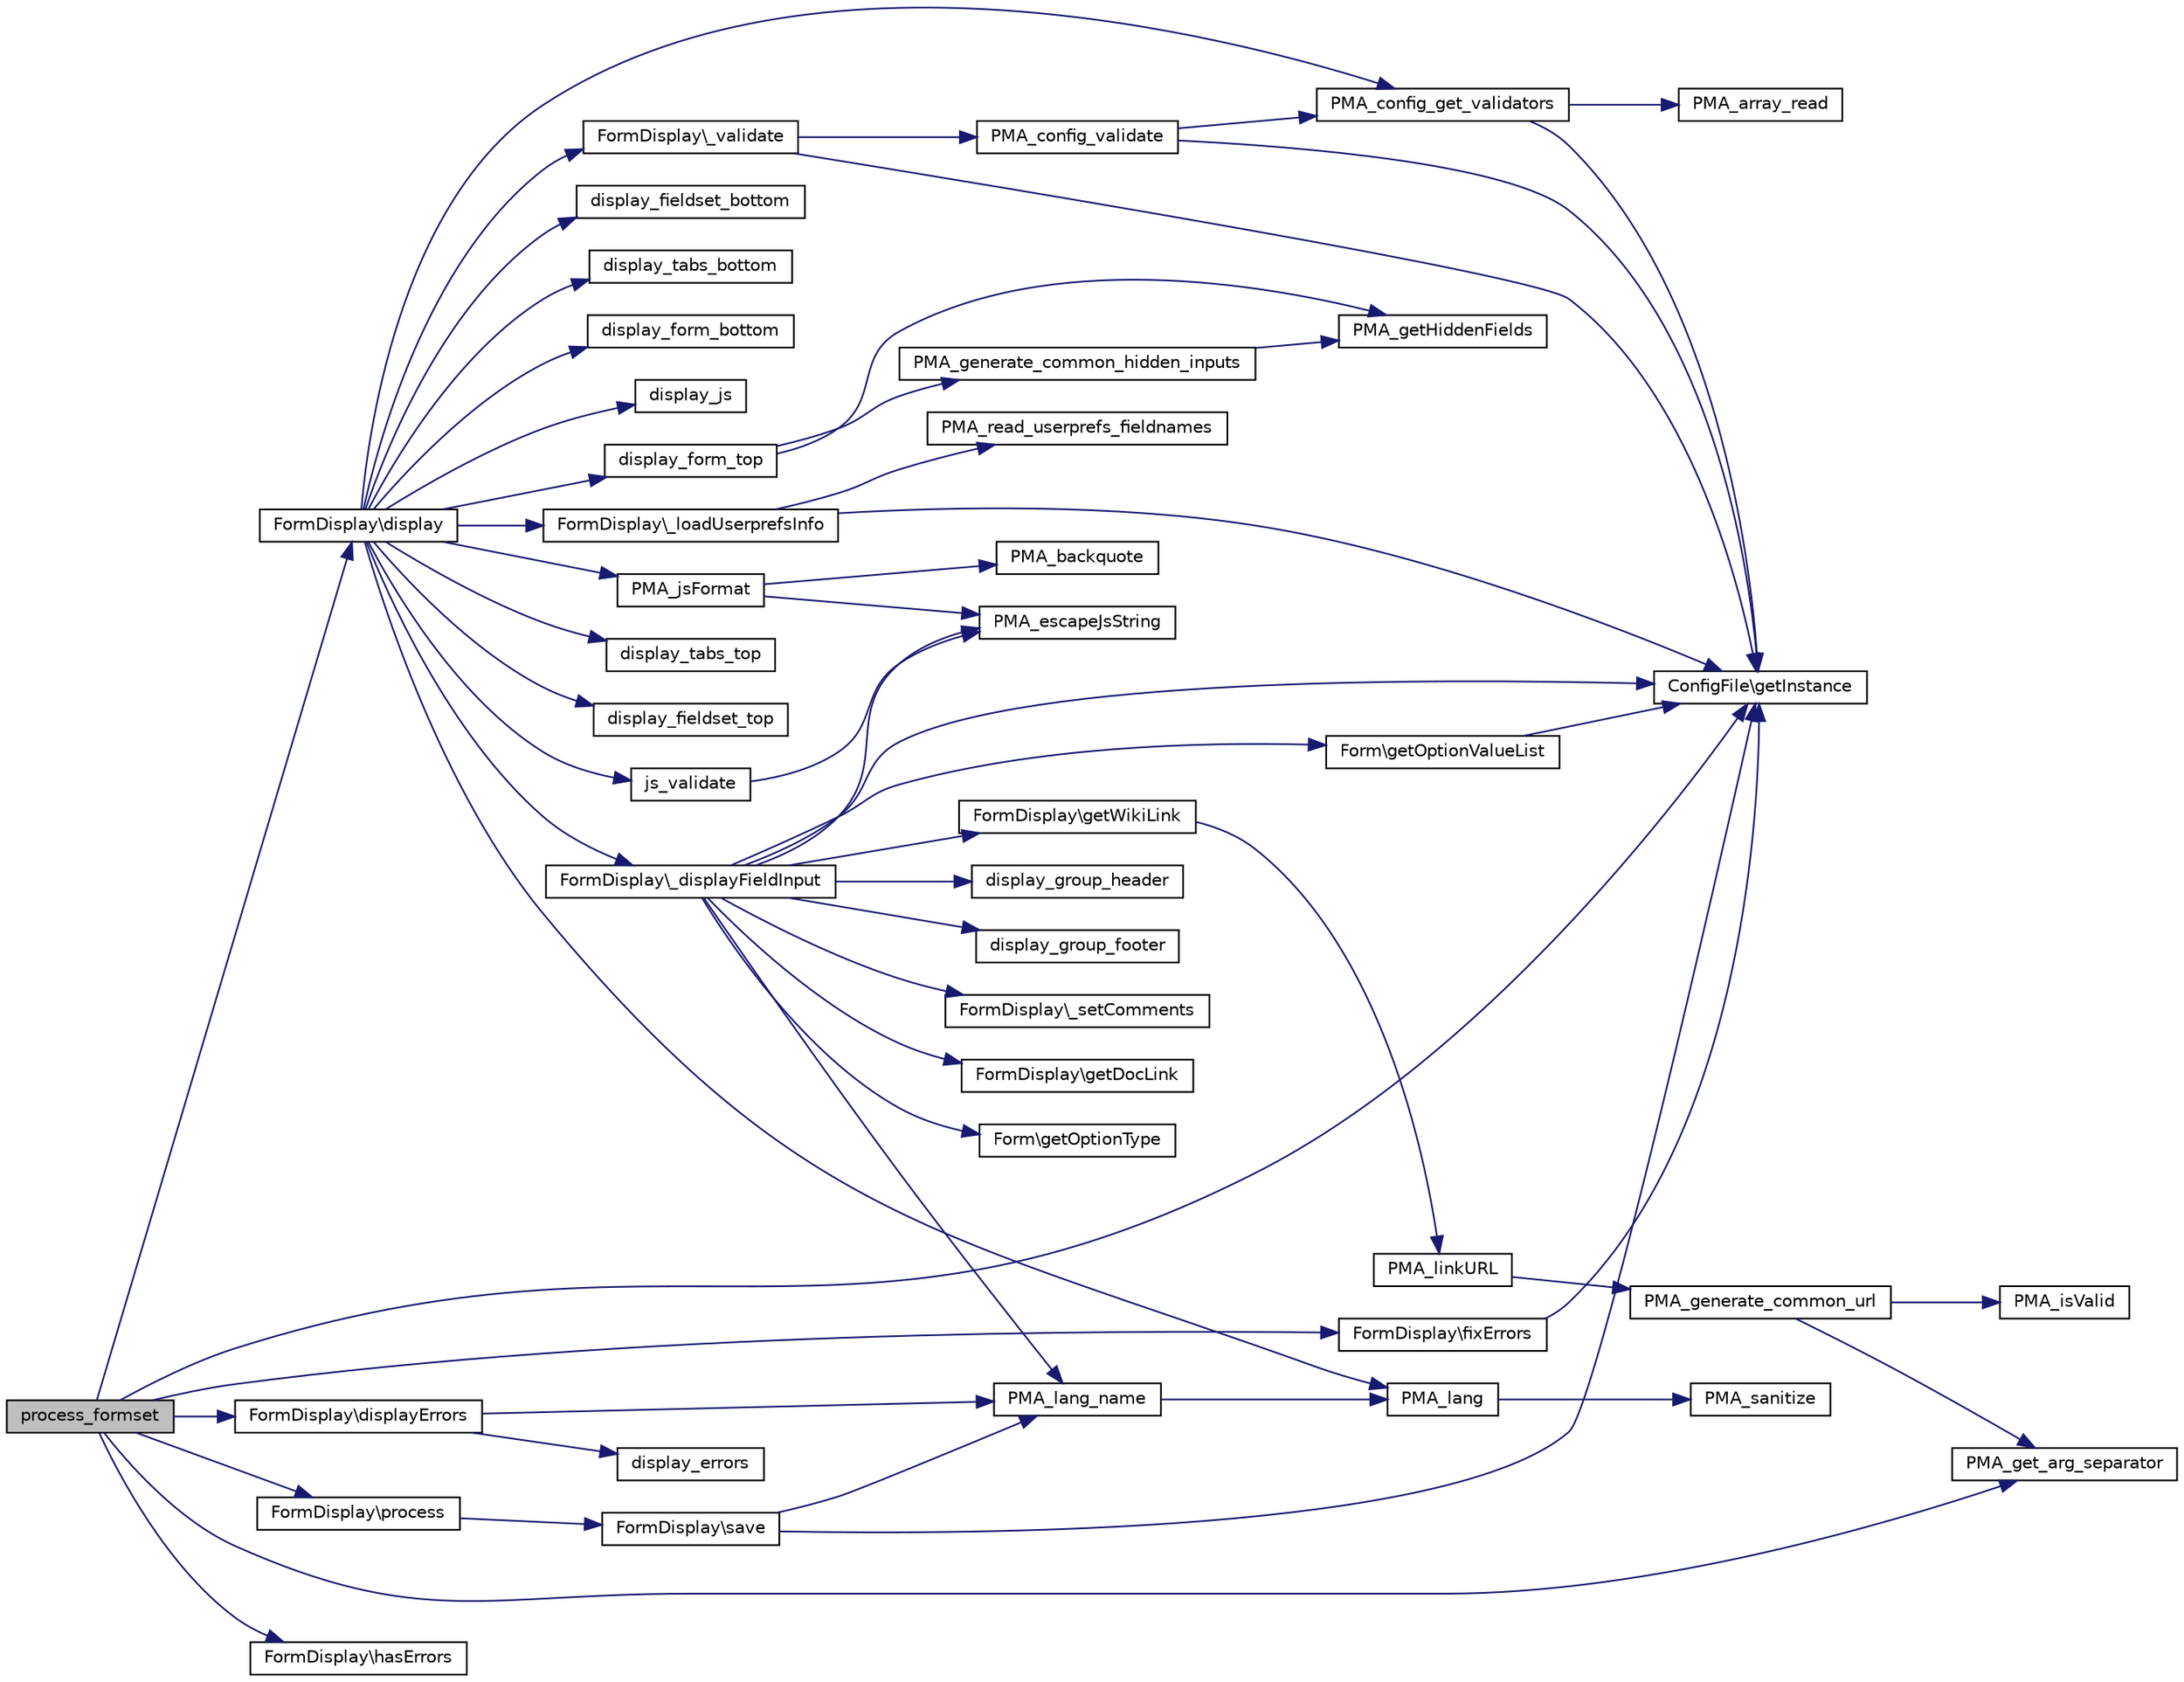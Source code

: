 digraph G
{
  edge [fontname="Helvetica",fontsize="10",labelfontname="Helvetica",labelfontsize="10"];
  node [fontname="Helvetica",fontsize="10",shape=record];
  rankdir="LR";
  Node1 [label="process_formset",height=0.2,width=0.4,color="black", fillcolor="grey75", style="filled" fontcolor="black"];
  Node1 -> Node2 [color="midnightblue",fontsize="10",style="solid",fontname="Helvetica"];
  Node2 [label="FormDisplay\\fixErrors",height=0.2,width=0.4,color="black", fillcolor="white", style="filled",URL="$classFormDisplay.html#ae715aa04ea7f33edcb2c131b55247537",tooltip="Reverts erroneous fields to their default values."];
  Node2 -> Node3 [color="midnightblue",fontsize="10",style="solid",fontname="Helvetica"];
  Node3 [label="ConfigFile\\getInstance",height=0.2,width=0.4,color="black", fillcolor="white", style="filled",URL="$classConfigFile.html#a764353fcb126bed951fe51293be6463e",tooltip="Returns class instance."];
  Node1 -> Node4 [color="midnightblue",fontsize="10",style="solid",fontname="Helvetica"];
  Node4 [label="FormDisplay\\process",height=0.2,width=0.4,color="black", fillcolor="white", style="filled",URL="$classFormDisplay.html#af457851b83c2d65037dceef0b3306f85",tooltip="Processes forms, returns true on successful save."];
  Node4 -> Node5 [color="midnightblue",fontsize="10",style="solid",fontname="Helvetica"];
  Node5 [label="FormDisplay\\save",height=0.2,width=0.4,color="black", fillcolor="white", style="filled",URL="$classFormDisplay.html#a6d03cc4422c2504c2176e8051ead81a4",tooltip="Validates and saves form data to session."];
  Node5 -> Node3 [color="midnightblue",fontsize="10",style="solid",fontname="Helvetica"];
  Node5 -> Node6 [color="midnightblue",fontsize="10",style="solid",fontname="Helvetica"];
  Node6 [label="PMA_lang_name",height=0.2,width=0.4,color="black", fillcolor="white", style="filled",URL="$config__functions_8lib_8php.html#abb92ee2d7974f0a9e51659617aac21f2",tooltip="Returns translated field name/description or comment."];
  Node6 -> Node7 [color="midnightblue",fontsize="10",style="solid",fontname="Helvetica"];
  Node7 [label="PMA_lang",height=0.2,width=0.4,color="black", fillcolor="white", style="filled",URL="$config__functions_8lib_8php.html#ae8ad142244b34b6ca9cacb76cd5a65ed",tooltip="Returns sanitized language string, taking into account our special codes for formatting."];
  Node7 -> Node8 [color="midnightblue",fontsize="10",style="solid",fontname="Helvetica"];
  Node8 [label="PMA_sanitize",height=0.2,width=0.4,color="black", fillcolor="white", style="filled",URL="$sanitizing_8lib_8php.html#ac0444f97c4d50f0e109dc0ec5d86b665",tooltip="Sanitizes $message, taking into account our special codes for formatting."];
  Node1 -> Node9 [color="midnightblue",fontsize="10",style="solid",fontname="Helvetica"];
  Node9 [label="FormDisplay\\display",height=0.2,width=0.4,color="black", fillcolor="white", style="filled",URL="$classFormDisplay.html#a51ce2f78d5b03fbff31e861fbb342d54",tooltip="Outputs HTML for forms."];
  Node9 -> Node10 [color="midnightblue",fontsize="10",style="solid",fontname="Helvetica"];
  Node10 [label="PMA_config_get_validators",height=0.2,width=0.4,color="black", fillcolor="white", style="filled",URL="$validate_8lib_8php.html#a78b7144d6c0b8f2e598772dc3106cd8b",tooltip="Returns validator list."];
  Node10 -> Node3 [color="midnightblue",fontsize="10",style="solid",fontname="Helvetica"];
  Node10 -> Node11 [color="midnightblue",fontsize="10",style="solid",fontname="Helvetica"];
  Node11 [label="PMA_array_read",height=0.2,width=0.4,color="black", fillcolor="white", style="filled",URL="$core_8lib_8php.html#ad849f510cb114dbba55cdf1da07f04a2",tooltip="Returns value of an element in $array given by $path."];
  Node9 -> Node12 [color="midnightblue",fontsize="10",style="solid",fontname="Helvetica"];
  Node12 [label="display_form_top",height=0.2,width=0.4,color="black", fillcolor="white", style="filled",URL="$FormDisplay_8tpl_8php.html#ad3d37747c291a9b9f9197eb485aed6c8",tooltip="Displays top part of the form."];
  Node12 -> Node13 [color="midnightblue",fontsize="10",style="solid",fontname="Helvetica"];
  Node13 [label="PMA_generate_common_hidden_inputs",height=0.2,width=0.4,color="black", fillcolor="white", style="filled",URL="$url__generating_8lib_8php.html#ad7326a27700edd06dee0217de194756b",tooltip="Generates text with hidden inputs."];
  Node13 -> Node14 [color="midnightblue",fontsize="10",style="solid",fontname="Helvetica"];
  Node14 [label="PMA_getHiddenFields",height=0.2,width=0.4,color="black", fillcolor="white", style="filled",URL="$url__generating_8lib_8php.html#a0db4559ded20b6cc869d37e4d5cc7dad",tooltip="create hidden form fields from array with name =&gt; value"];
  Node12 -> Node14 [color="midnightblue",fontsize="10",style="solid",fontname="Helvetica"];
  Node9 -> Node7 [color="midnightblue",fontsize="10",style="solid",fontname="Helvetica"];
  Node9 -> Node15 [color="midnightblue",fontsize="10",style="solid",fontname="Helvetica"];
  Node15 [label="display_tabs_top",height=0.2,width=0.4,color="black", fillcolor="white", style="filled",URL="$FormDisplay_8tpl_8php.html#a1328ad8df65ec689b41e4beba172b9a9",tooltip="Displays form tabs which are given by an array indexed by fieldset id (display_fieldset_top), with values being tab titles."];
  Node9 -> Node16 [color="midnightblue",fontsize="10",style="solid",fontname="Helvetica"];
  Node16 [label="FormDisplay\\_validate",height=0.2,width=0.4,color="black", fillcolor="white", style="filled",URL="$classFormDisplay.html#a5fe9d9f724f8484d130f3bc99e7bbe1e",tooltip="Runs validation for all registered forms."];
  Node16 -> Node3 [color="midnightblue",fontsize="10",style="solid",fontname="Helvetica"];
  Node16 -> Node17 [color="midnightblue",fontsize="10",style="solid",fontname="Helvetica"];
  Node17 [label="PMA_config_validate",height=0.2,width=0.4,color="black", fillcolor="white", style="filled",URL="$validate_8lib_8php.html#ac78631af62ebeef9234227d88b79d1b0",tooltip="Runs validation $validator_id on values $values and returns error list."];
  Node17 -> Node10 [color="midnightblue",fontsize="10",style="solid",fontname="Helvetica"];
  Node17 -> Node3 [color="midnightblue",fontsize="10",style="solid",fontname="Helvetica"];
  Node9 -> Node18 [color="midnightblue",fontsize="10",style="solid",fontname="Helvetica"];
  Node18 [label="FormDisplay\\_loadUserprefsInfo",height=0.2,width=0.4,color="black", fillcolor="white", style="filled",URL="$classFormDisplay.html#a312c226828d87605bd5a827d4d1640b5",tooltip="Fills out userprefs_keys and userprefs_disallow."];
  Node18 -> Node19 [color="midnightblue",fontsize="10",style="solid",fontname="Helvetica"];
  Node19 [label="PMA_read_userprefs_fieldnames",height=0.2,width=0.4,color="black", fillcolor="white", style="filled",URL="$user__preferences_8lib_8php.html#aee29871f045a2bde5fbf5412871491f1",tooltip="Reads user preferences field names."];
  Node18 -> Node3 [color="midnightblue",fontsize="10",style="solid",fontname="Helvetica"];
  Node9 -> Node20 [color="midnightblue",fontsize="10",style="solid",fontname="Helvetica"];
  Node20 [label="display_fieldset_top",height=0.2,width=0.4,color="black", fillcolor="white", style="filled",URL="$FormDisplay_8tpl_8php.html#ae456c40347d36a13ee00c92f0b4e81f4",tooltip="Displays top part of a fieldset."];
  Node9 -> Node21 [color="midnightblue",fontsize="10",style="solid",fontname="Helvetica"];
  Node21 [label="FormDisplay\\_displayFieldInput",height=0.2,width=0.4,color="black", fillcolor="white", style="filled",URL="$classFormDisplay.html#a1b96d0630084b158c5d3b4f40c0647d8",tooltip="Prepares data for input field display and outputs HTML code."];
  Node21 -> Node6 [color="midnightblue",fontsize="10",style="solid",fontname="Helvetica"];
  Node21 -> Node3 [color="midnightblue",fontsize="10",style="solid",fontname="Helvetica"];
  Node21 -> Node22 [color="midnightblue",fontsize="10",style="solid",fontname="Helvetica"];
  Node22 [label="FormDisplay\\getDocLink",height=0.2,width=0.4,color="black", fillcolor="white", style="filled",URL="$classFormDisplay.html#a98ccf8dc554d277f60d1a22366b7d959",tooltip="Returns link to documentation."];
  Node21 -> Node23 [color="midnightblue",fontsize="10",style="solid",fontname="Helvetica"];
  Node23 [label="FormDisplay\\getWikiLink",height=0.2,width=0.4,color="black", fillcolor="white", style="filled",URL="$classFormDisplay.html#a55bb39fb6943edec8bc00213024b6c51",tooltip="Returns link to wiki."];
  Node23 -> Node24 [color="midnightblue",fontsize="10",style="solid",fontname="Helvetica"];
  Node24 [label="PMA_linkURL",height=0.2,width=0.4,color="black", fillcolor="white", style="filled",URL="$core_8lib_8php.html#a9bbc563e958307413cd9a83f70ff2590",tooltip="Returns link to (possibly) external site using defined redirector."];
  Node24 -> Node25 [color="midnightblue",fontsize="10",style="solid",fontname="Helvetica"];
  Node25 [label="PMA_generate_common_url",height=0.2,width=0.4,color="black", fillcolor="white", style="filled",URL="$url__generating_8lib_8php.html#ad5c0cfef7cb600a158a1ef5fa321a094",tooltip="Generates text with URL parameters."];
  Node25 -> Node26 [color="midnightblue",fontsize="10",style="solid",fontname="Helvetica"];
  Node26 [label="PMA_isValid",height=0.2,width=0.4,color="black", fillcolor="white", style="filled",URL="$core_8lib_8php.html#a1b8fd01cdfbdfaac35e692fcdaaad700",tooltip="checks given $var against $type or $compare"];
  Node25 -> Node27 [color="midnightblue",fontsize="10",style="solid",fontname="Helvetica"];
  Node27 [label="PMA_get_arg_separator",height=0.2,width=0.4,color="black", fillcolor="white", style="filled",URL="$url__generating_8lib_8php.html#a4ba0b6653c22a19615683ab743c1b4e1",tooltip="Returns url separator."];
  Node21 -> Node28 [color="midnightblue",fontsize="10",style="solid",fontname="Helvetica"];
  Node28 [label="Form\\getOptionType",height=0.2,width=0.4,color="black", fillcolor="white", style="filled",URL="$classForm.html#a09bdd7efd1a5e951725e984bd2376392",tooltip="Returns type of given option."];
  Node21 -> Node29 [color="midnightblue",fontsize="10",style="solid",fontname="Helvetica"];
  Node29 [label="Form\\getOptionValueList",height=0.2,width=0.4,color="black", fillcolor="white", style="filled",URL="$classForm.html#a695ae60fa5b4c6c8a958846de8443b25",tooltip="Returns allowed values for select fields."];
  Node29 -> Node3 [color="midnightblue",fontsize="10",style="solid",fontname="Helvetica"];
  Node21 -> Node30 [color="midnightblue",fontsize="10",style="solid",fontname="Helvetica"];
  Node30 [label="display_group_header",height=0.2,width=0.4,color="black", fillcolor="white", style="filled",URL="$FormDisplay_8tpl_8php.html#abbc46dd6ec73c164302c9a8d5ab16214",tooltip="Display group header."];
  Node21 -> Node31 [color="midnightblue",fontsize="10",style="solid",fontname="Helvetica"];
  Node31 [label="display_group_footer",height=0.2,width=0.4,color="black", fillcolor="white", style="filled",URL="$FormDisplay_8tpl_8php.html#a4dc06b0fed352be92e5a3166e04de3f0",tooltip="Display group footer."];
  Node21 -> Node32 [color="midnightblue",fontsize="10",style="solid",fontname="Helvetica"];
  Node32 [label="FormDisplay\\_setComments",height=0.2,width=0.4,color="black", fillcolor="white", style="filled",URL="$classFormDisplay.html#a5e51ebf2207a67b54bd575b1780ac7d3",tooltip="Sets field comments and warnings based on current environment."];
  Node21 -> Node33 [color="midnightblue",fontsize="10",style="solid",fontname="Helvetica"];
  Node33 [label="PMA_escapeJsString",height=0.2,width=0.4,color="black", fillcolor="white", style="filled",URL="$js__escape_8lib_8php.html#a31d2bbc7cf239a64153dd958670f9ac7",tooltip="escapes a string to be inserted as string a JavaScript block enclosed by &lt;![CDATA[ ..."];
  Node9 -> Node34 [color="midnightblue",fontsize="10",style="solid",fontname="Helvetica"];
  Node34 [label="js_validate",height=0.2,width=0.4,color="black", fillcolor="white", style="filled",URL="$FormDisplay_8tpl_8php.html#ac05cac991b804a12fb20fcf61d626729",tooltip="Appends JS validation code to $js_array."];
  Node34 -> Node33 [color="midnightblue",fontsize="10",style="solid",fontname="Helvetica"];
  Node9 -> Node35 [color="midnightblue",fontsize="10",style="solid",fontname="Helvetica"];
  Node35 [label="display_fieldset_bottom",height=0.2,width=0.4,color="black", fillcolor="white", style="filled",URL="$FormDisplay_8tpl_8php.html#a5c082923bc679db3fb868e5c3c923fcb",tooltip="Displays bottom part of a fieldset."];
  Node9 -> Node36 [color="midnightblue",fontsize="10",style="solid",fontname="Helvetica"];
  Node36 [label="display_tabs_bottom",height=0.2,width=0.4,color="black", fillcolor="white", style="filled",URL="$FormDisplay_8tpl_8php.html#a382beb8c236717c5625bbad3050d89c4",tooltip="Closes form tabs."];
  Node9 -> Node37 [color="midnightblue",fontsize="10",style="solid",fontname="Helvetica"];
  Node37 [label="display_form_bottom",height=0.2,width=0.4,color="black", fillcolor="white", style="filled",URL="$FormDisplay_8tpl_8php.html#a5fb915ffb3a592c872bbc070587696c7",tooltip="Displays bottom part of the form."];
  Node9 -> Node38 [color="midnightblue",fontsize="10",style="solid",fontname="Helvetica"];
  Node38 [label="PMA_jsFormat",height=0.2,width=0.4,color="black", fillcolor="white", style="filled",URL="$js__escape_8lib_8php.html#adefa5e0c287e2534fb2d5a518cebc968",tooltip="Format a string so it can be a string inside JavaScript code inside an eventhandler (onclick..."];
  Node38 -> Node33 [color="midnightblue",fontsize="10",style="solid",fontname="Helvetica"];
  Node38 -> Node39 [color="midnightblue",fontsize="10",style="solid",fontname="Helvetica"];
  Node39 [label="PMA_backquote",height=0.2,width=0.4,color="black", fillcolor="white", style="filled",URL="$common_8lib_8php.html#a81c4628f679a153bb4475c5ee2ae49ec",tooltip="Adds backquotes on both sides of a database, table or field name."];
  Node9 -> Node40 [color="midnightblue",fontsize="10",style="solid",fontname="Helvetica"];
  Node40 [label="display_js",height=0.2,width=0.4,color="black", fillcolor="white", style="filled",URL="$FormDisplay_8tpl_8php.html#a67ccbb36570b410992034e5334c560a6",tooltip="Displays JavaScript code."];
  Node1 -> Node41 [color="midnightblue",fontsize="10",style="solid",fontname="Helvetica"];
  Node41 [label="FormDisplay\\hasErrors",height=0.2,width=0.4,color="black", fillcolor="white", style="filled",URL="$classFormDisplay.html#a22f1fcf11498b29413e1db41e0c4fc17",tooltip="Tells whether form validation failed."];
  Node1 -> Node27 [color="midnightblue",fontsize="10",style="solid",fontname="Helvetica"];
  Node1 -> Node3 [color="midnightblue",fontsize="10",style="solid",fontname="Helvetica"];
  Node1 -> Node42 [color="midnightblue",fontsize="10",style="solid",fontname="Helvetica"];
  Node42 [label="FormDisplay\\displayErrors",height=0.2,width=0.4,color="black", fillcolor="white", style="filled",URL="$classFormDisplay.html#a7cfecaae91d764e0a687be864eae88b1",tooltip="Displays errors."];
  Node42 -> Node6 [color="midnightblue",fontsize="10",style="solid",fontname="Helvetica"];
  Node42 -> Node43 [color="midnightblue",fontsize="10",style="solid",fontname="Helvetica"];
  Node43 [label="display_errors",height=0.2,width=0.4,color="black", fillcolor="white", style="filled",URL="$FormDisplay_8tpl_8php.html#a139c7170f5a6afdd78c90d9bdb2e4d92",tooltip="Displays error list."];
}
